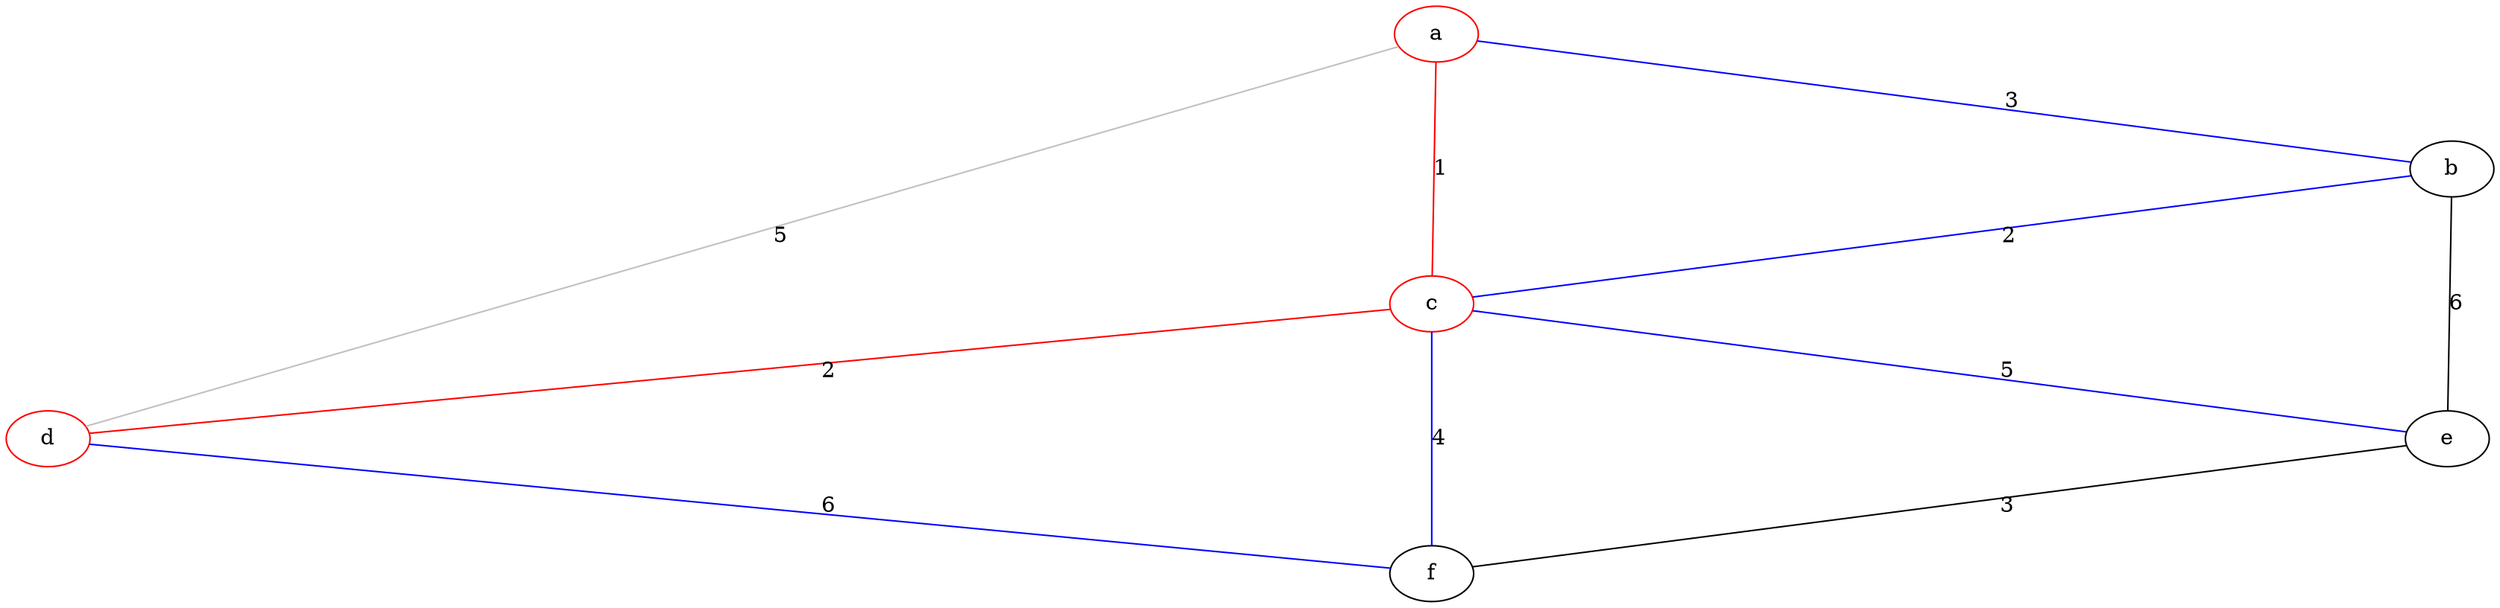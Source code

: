 digraph {
    splines=true;
    sep="+25,25";
    overlap=scalexy;
    nodesep=6.0;

    a -> b [label="3", dir=none, color=blue]
    a -> c [label="1", dir=none, color=red]
    a -> d [label="5", dir=none, color=grey]

    b -> c [label="2", dir=none, color=blue]
    c -> d [label="2", dir=none, color=red]

    b -> e [label="6", dir=none]
    c -> e [label="5", dir=none, color=blue]

    c -> f [label="4", dir=none, color=blue]
    d -> f [label="6", dir=none, color=blue]

    e -> f [label="3", dir=none]

    a [color=red]
    c [color=red]
    d [color=red]
}

